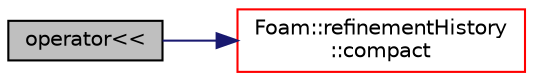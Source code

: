 digraph "operator&lt;&lt;"
{
  bgcolor="transparent";
  edge [fontname="Helvetica",fontsize="10",labelfontname="Helvetica",labelfontsize="10"];
  node [fontname="Helvetica",fontsize="10",shape=record];
  rankdir="LR";
  Node623 [label="operator\<\<",height=0.2,width=0.4,color="black", fillcolor="grey75", style="filled", fontcolor="black"];
  Node623 -> Node624 [color="midnightblue",fontsize="10",style="solid",fontname="Helvetica"];
  Node624 [label="Foam::refinementHistory\l::compact",height=0.2,width=0.4,color="red",URL="$a22421.html#a043cdfc194924194e381a986c229569e",tooltip="Compact splitCells_. Removes all freeSplitCells_ elements. "];
}
